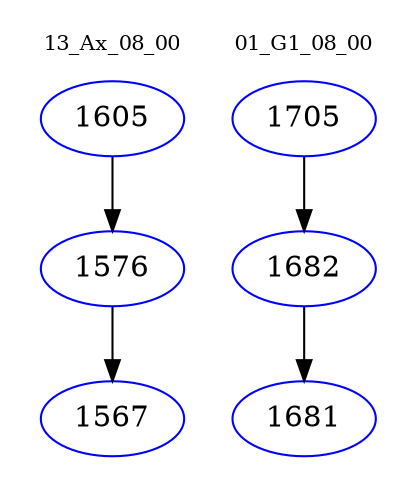 digraph{
subgraph cluster_0 {
color = white
label = "13_Ax_08_00";
fontsize=10;
T0_1605 [label="1605", color="blue"]
T0_1605 -> T0_1576 [color="black"]
T0_1576 [label="1576", color="blue"]
T0_1576 -> T0_1567 [color="black"]
T0_1567 [label="1567", color="blue"]
}
subgraph cluster_1 {
color = white
label = "01_G1_08_00";
fontsize=10;
T1_1705 [label="1705", color="blue"]
T1_1705 -> T1_1682 [color="black"]
T1_1682 [label="1682", color="blue"]
T1_1682 -> T1_1681 [color="black"]
T1_1681 [label="1681", color="blue"]
}
}
